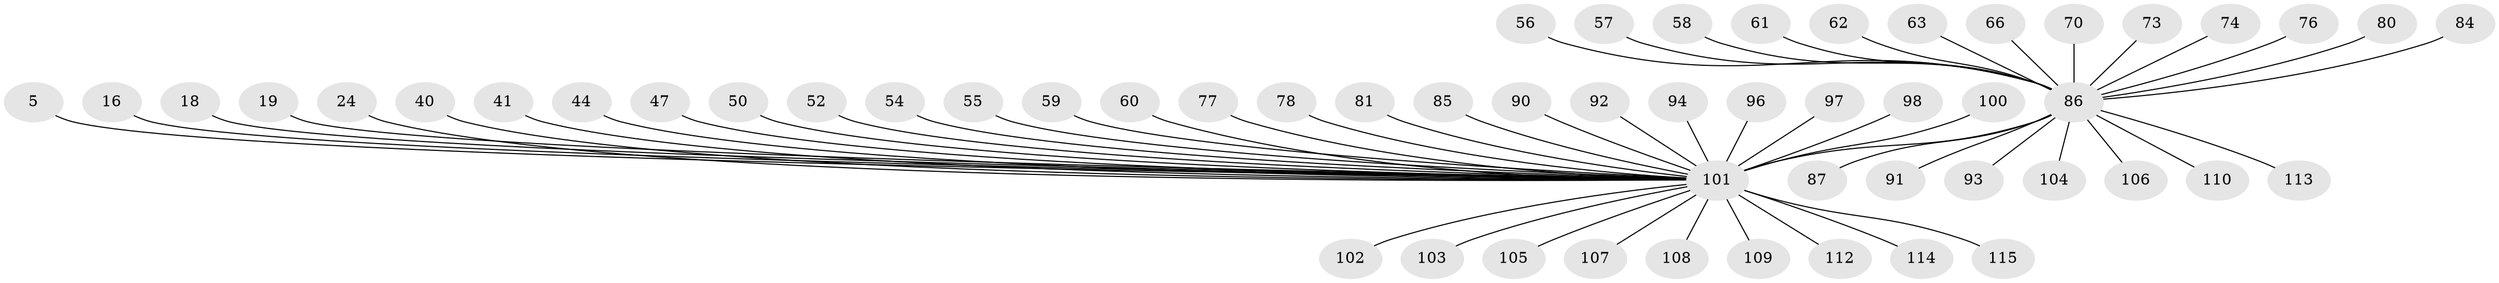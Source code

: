 // original degree distribution, {3: 0.11304347826086956, 9: 0.017391304347826087, 25: 0.008695652173913044, 8: 0.043478260869565216, 2: 0.24347826086956523, 5: 0.017391304347826087, 6: 0.02608695652173913, 7: 0.008695652173913044, 4: 0.017391304347826087, 1: 0.4956521739130435, 10: 0.008695652173913044}
// Generated by graph-tools (version 1.1) at 2025/48/03/09/25 04:48:18]
// undirected, 57 vertices, 56 edges
graph export_dot {
graph [start="1"]
  node [color=gray90,style=filled];
  5;
  16;
  18;
  19 [super="+13"];
  24;
  40;
  41;
  44;
  47;
  50;
  52;
  54 [super="+46"];
  55;
  56;
  57 [super="+25"];
  58;
  59 [super="+38"];
  60;
  61;
  62;
  63;
  66;
  70;
  73;
  74;
  76;
  77;
  78;
  80;
  81 [super="+43"];
  84 [super="+51+75+36"];
  85;
  86 [super="+27+45+79+29+3"];
  87;
  90;
  91;
  92;
  93;
  94;
  96 [super="+71+82"];
  97;
  98 [super="+31"];
  100;
  101 [super="+53+37+99+89"];
  102 [super="+8+22"];
  103;
  104 [super="+15+68"];
  105;
  106 [super="+95"];
  107;
  108;
  109;
  110 [super="+20"];
  112;
  113;
  114 [super="+49+72+111"];
  115;
  5 -- 101 [weight=2];
  16 -- 101 [weight=2];
  18 -- 101;
  19 -- 101;
  24 -- 101;
  40 -- 101;
  41 -- 101;
  44 -- 101;
  47 -- 101;
  50 -- 101;
  52 -- 101;
  54 -- 101;
  55 -- 101;
  56 -- 86;
  57 -- 86;
  58 -- 86;
  59 -- 101 [weight=2];
  60 -- 101;
  61 -- 86;
  62 -- 86;
  63 -- 86;
  66 -- 86;
  70 -- 86;
  73 -- 86;
  74 -- 86 [weight=2];
  76 -- 86;
  77 -- 101;
  78 -- 101;
  80 -- 86;
  81 -- 101;
  84 -- 86 [weight=2];
  85 -- 101;
  86 -- 93;
  86 -- 106;
  86 -- 113 [weight=2];
  86 -- 91;
  86 -- 87;
  86 -- 101 [weight=21];
  86 -- 104;
  86 -- 110;
  90 -- 101;
  92 -- 101;
  94 -- 101;
  96 -- 101;
  97 -- 101;
  98 -- 101;
  100 -- 101;
  101 -- 112;
  101 -- 102;
  101 -- 103;
  101 -- 105;
  101 -- 107;
  101 -- 108;
  101 -- 109;
  101 -- 114 [weight=2];
  101 -- 115;
}
